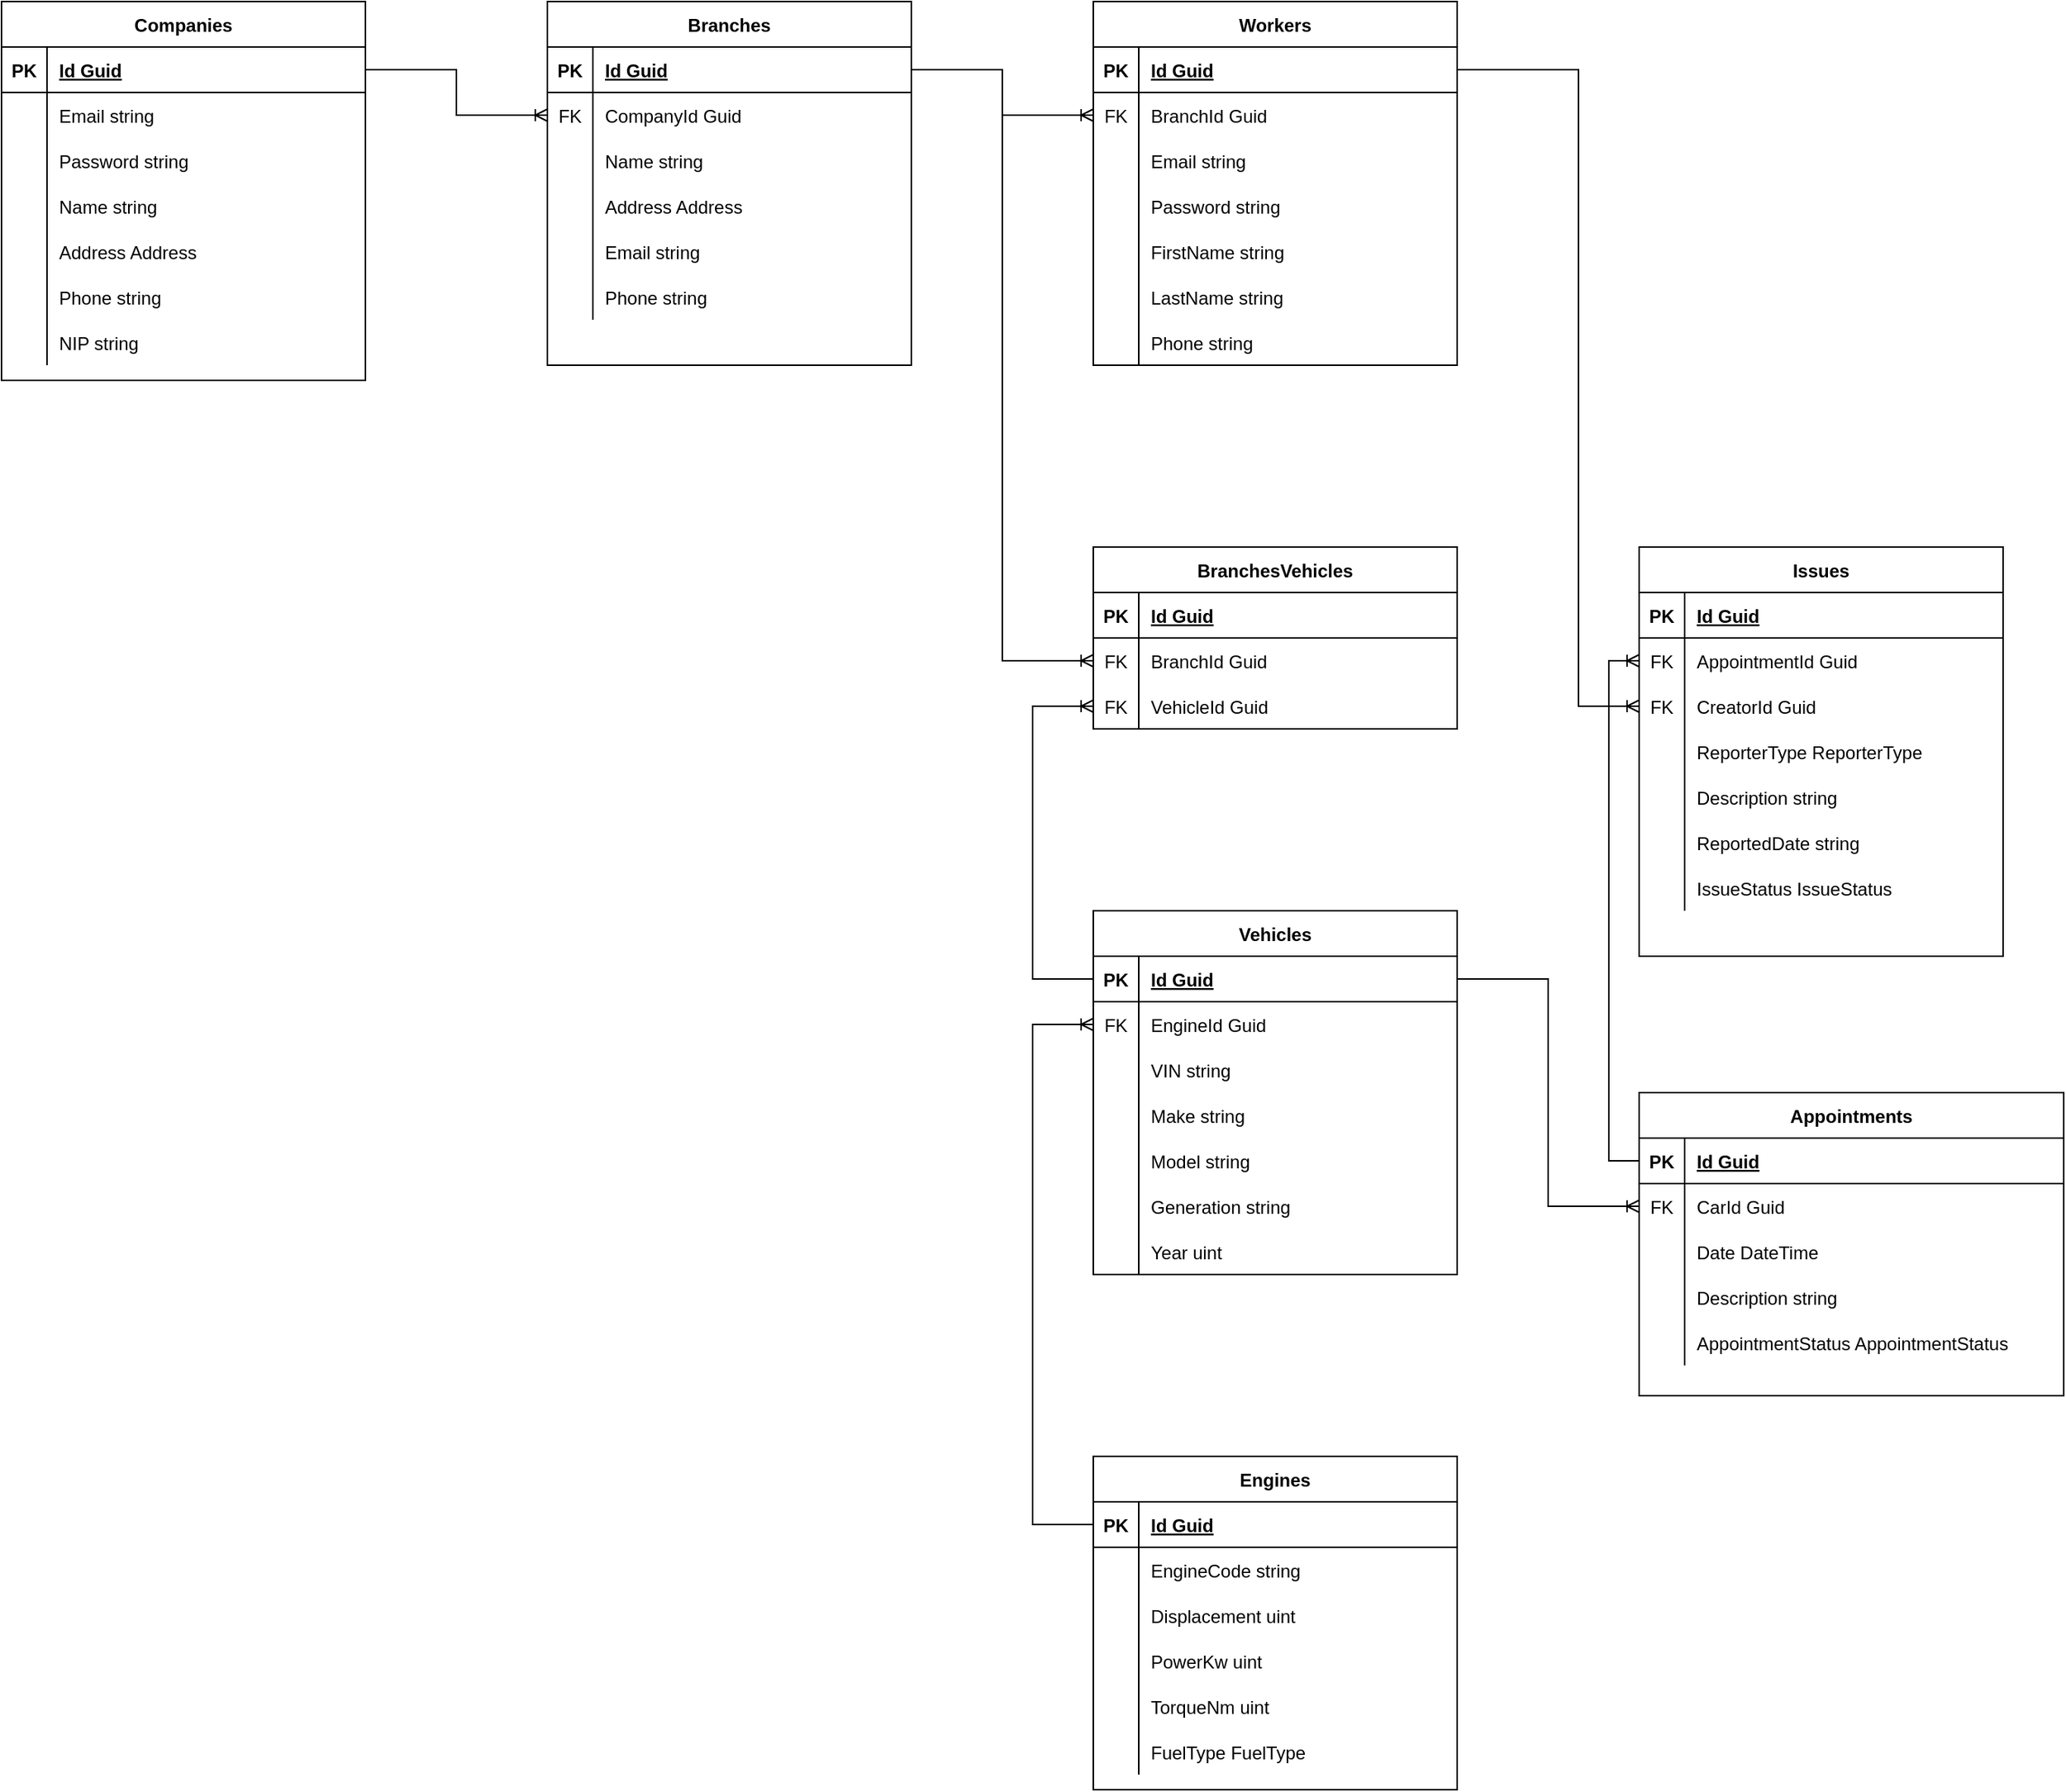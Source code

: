 <mxfile version="24.4.4" type="device">
  <diagram id="R2lEEEUBdFMjLlhIrx00" name="Page-1">
    <mxGraphModel dx="3044" dy="1342" grid="1" gridSize="10" guides="1" tooltips="1" connect="1" arrows="1" fold="1" page="1" pageScale="1" pageWidth="850" pageHeight="1100" math="0" shadow="0" extFonts="Permanent Marker^https://fonts.googleapis.com/css?family=Permanent+Marker">
      <root>
        <mxCell id="0" />
        <mxCell id="1" parent="0" />
        <mxCell id="C-vyLk0tnHw3VtMMgP7b-2" value="Branches" style="shape=table;startSize=30;container=1;collapsible=1;childLayout=tableLayout;fixedRows=1;rowLines=0;fontStyle=1;align=center;resizeLast=1;" parent="1" vertex="1">
          <mxGeometry x="400" width="240" height="240" as="geometry" />
        </mxCell>
        <mxCell id="C-vyLk0tnHw3VtMMgP7b-3" value="" style="shape=partialRectangle;collapsible=0;dropTarget=0;pointerEvents=0;fillColor=none;points=[[0,0.5],[1,0.5]];portConstraint=eastwest;top=0;left=0;right=0;bottom=1;" parent="C-vyLk0tnHw3VtMMgP7b-2" vertex="1">
          <mxGeometry y="30" width="240" height="30" as="geometry" />
        </mxCell>
        <mxCell id="C-vyLk0tnHw3VtMMgP7b-4" value="PK" style="shape=partialRectangle;overflow=hidden;connectable=0;fillColor=none;top=0;left=0;bottom=0;right=0;fontStyle=1;" parent="C-vyLk0tnHw3VtMMgP7b-3" vertex="1">
          <mxGeometry width="30" height="30" as="geometry">
            <mxRectangle width="30" height="30" as="alternateBounds" />
          </mxGeometry>
        </mxCell>
        <mxCell id="C-vyLk0tnHw3VtMMgP7b-5" value="Id Guid" style="shape=partialRectangle;overflow=hidden;connectable=0;fillColor=none;top=0;left=0;bottom=0;right=0;align=left;spacingLeft=6;fontStyle=5;" parent="C-vyLk0tnHw3VtMMgP7b-3" vertex="1">
          <mxGeometry x="30" width="210" height="30" as="geometry">
            <mxRectangle width="210" height="30" as="alternateBounds" />
          </mxGeometry>
        </mxCell>
        <mxCell id="C-vyLk0tnHw3VtMMgP7b-6" value="" style="shape=partialRectangle;collapsible=0;dropTarget=0;pointerEvents=0;fillColor=none;points=[[0,0.5],[1,0.5]];portConstraint=eastwest;top=0;left=0;right=0;bottom=0;" parent="C-vyLk0tnHw3VtMMgP7b-2" vertex="1">
          <mxGeometry y="60" width="240" height="30" as="geometry" />
        </mxCell>
        <mxCell id="C-vyLk0tnHw3VtMMgP7b-7" value="FK" style="shape=partialRectangle;overflow=hidden;connectable=0;fillColor=none;top=0;left=0;bottom=0;right=0;" parent="C-vyLk0tnHw3VtMMgP7b-6" vertex="1">
          <mxGeometry width="30" height="30" as="geometry">
            <mxRectangle width="30" height="30" as="alternateBounds" />
          </mxGeometry>
        </mxCell>
        <mxCell id="C-vyLk0tnHw3VtMMgP7b-8" value="CompanyId Guid" style="shape=partialRectangle;overflow=hidden;connectable=0;fillColor=none;top=0;left=0;bottom=0;right=0;align=left;spacingLeft=6;" parent="C-vyLk0tnHw3VtMMgP7b-6" vertex="1">
          <mxGeometry x="30" width="210" height="30" as="geometry">
            <mxRectangle width="210" height="30" as="alternateBounds" />
          </mxGeometry>
        </mxCell>
        <mxCell id="C-vyLk0tnHw3VtMMgP7b-9" value="" style="shape=partialRectangle;collapsible=0;dropTarget=0;pointerEvents=0;fillColor=none;points=[[0,0.5],[1,0.5]];portConstraint=eastwest;top=0;left=0;right=0;bottom=0;" parent="C-vyLk0tnHw3VtMMgP7b-2" vertex="1">
          <mxGeometry y="90" width="240" height="30" as="geometry" />
        </mxCell>
        <mxCell id="C-vyLk0tnHw3VtMMgP7b-10" value="" style="shape=partialRectangle;overflow=hidden;connectable=0;fillColor=none;top=0;left=0;bottom=0;right=0;" parent="C-vyLk0tnHw3VtMMgP7b-9" vertex="1">
          <mxGeometry width="30" height="30" as="geometry">
            <mxRectangle width="30" height="30" as="alternateBounds" />
          </mxGeometry>
        </mxCell>
        <mxCell id="C-vyLk0tnHw3VtMMgP7b-11" value="Name string" style="shape=partialRectangle;overflow=hidden;connectable=0;fillColor=none;top=0;left=0;bottom=0;right=0;align=left;spacingLeft=6;" parent="C-vyLk0tnHw3VtMMgP7b-9" vertex="1">
          <mxGeometry x="30" width="210" height="30" as="geometry">
            <mxRectangle width="210" height="30" as="alternateBounds" />
          </mxGeometry>
        </mxCell>
        <mxCell id="92heTL2peXpgD7kuq-Uk-83" value="" style="shape=partialRectangle;collapsible=0;dropTarget=0;pointerEvents=0;fillColor=none;points=[[0,0.5],[1,0.5]];portConstraint=eastwest;top=0;left=0;right=0;bottom=0;" parent="C-vyLk0tnHw3VtMMgP7b-2" vertex="1">
          <mxGeometry y="120" width="240" height="30" as="geometry" />
        </mxCell>
        <mxCell id="92heTL2peXpgD7kuq-Uk-84" value="" style="shape=partialRectangle;overflow=hidden;connectable=0;fillColor=none;top=0;left=0;bottom=0;right=0;" parent="92heTL2peXpgD7kuq-Uk-83" vertex="1">
          <mxGeometry width="30" height="30" as="geometry">
            <mxRectangle width="30" height="30" as="alternateBounds" />
          </mxGeometry>
        </mxCell>
        <mxCell id="92heTL2peXpgD7kuq-Uk-85" value="Address Address" style="shape=partialRectangle;overflow=hidden;connectable=0;fillColor=none;top=0;left=0;bottom=0;right=0;align=left;spacingLeft=6;" parent="92heTL2peXpgD7kuq-Uk-83" vertex="1">
          <mxGeometry x="30" width="210" height="30" as="geometry">
            <mxRectangle width="210" height="30" as="alternateBounds" />
          </mxGeometry>
        </mxCell>
        <mxCell id="92heTL2peXpgD7kuq-Uk-86" value="" style="shape=partialRectangle;collapsible=0;dropTarget=0;pointerEvents=0;fillColor=none;points=[[0,0.5],[1,0.5]];portConstraint=eastwest;top=0;left=0;right=0;bottom=0;" parent="C-vyLk0tnHw3VtMMgP7b-2" vertex="1">
          <mxGeometry y="150" width="240" height="30" as="geometry" />
        </mxCell>
        <mxCell id="92heTL2peXpgD7kuq-Uk-87" value="" style="shape=partialRectangle;overflow=hidden;connectable=0;fillColor=none;top=0;left=0;bottom=0;right=0;" parent="92heTL2peXpgD7kuq-Uk-86" vertex="1">
          <mxGeometry width="30" height="30" as="geometry">
            <mxRectangle width="30" height="30" as="alternateBounds" />
          </mxGeometry>
        </mxCell>
        <mxCell id="92heTL2peXpgD7kuq-Uk-88" value="Email string" style="shape=partialRectangle;overflow=hidden;connectable=0;fillColor=none;top=0;left=0;bottom=0;right=0;align=left;spacingLeft=6;" parent="92heTL2peXpgD7kuq-Uk-86" vertex="1">
          <mxGeometry x="30" width="210" height="30" as="geometry">
            <mxRectangle width="210" height="30" as="alternateBounds" />
          </mxGeometry>
        </mxCell>
        <mxCell id="92heTL2peXpgD7kuq-Uk-89" value="" style="shape=partialRectangle;collapsible=0;dropTarget=0;pointerEvents=0;fillColor=none;points=[[0,0.5],[1,0.5]];portConstraint=eastwest;top=0;left=0;right=0;bottom=0;" parent="C-vyLk0tnHw3VtMMgP7b-2" vertex="1">
          <mxGeometry y="180" width="240" height="30" as="geometry" />
        </mxCell>
        <mxCell id="92heTL2peXpgD7kuq-Uk-90" value="" style="shape=partialRectangle;overflow=hidden;connectable=0;fillColor=none;top=0;left=0;bottom=0;right=0;" parent="92heTL2peXpgD7kuq-Uk-89" vertex="1">
          <mxGeometry width="30" height="30" as="geometry">
            <mxRectangle width="30" height="30" as="alternateBounds" />
          </mxGeometry>
        </mxCell>
        <mxCell id="92heTL2peXpgD7kuq-Uk-91" value="Phone string" style="shape=partialRectangle;overflow=hidden;connectable=0;fillColor=none;top=0;left=0;bottom=0;right=0;align=left;spacingLeft=6;" parent="92heTL2peXpgD7kuq-Uk-89" vertex="1">
          <mxGeometry x="30" width="210" height="30" as="geometry">
            <mxRectangle width="210" height="30" as="alternateBounds" />
          </mxGeometry>
        </mxCell>
        <mxCell id="C-vyLk0tnHw3VtMMgP7b-23" value="Companies" style="shape=table;startSize=30;container=1;collapsible=1;childLayout=tableLayout;fixedRows=1;rowLines=0;fontStyle=1;align=center;resizeLast=1;" parent="1" vertex="1">
          <mxGeometry x="40" width="240" height="250" as="geometry" />
        </mxCell>
        <mxCell id="C-vyLk0tnHw3VtMMgP7b-24" value="" style="shape=partialRectangle;collapsible=0;dropTarget=0;pointerEvents=0;fillColor=none;points=[[0,0.5],[1,0.5]];portConstraint=eastwest;top=0;left=0;right=0;bottom=1;" parent="C-vyLk0tnHw3VtMMgP7b-23" vertex="1">
          <mxGeometry y="30" width="240" height="30" as="geometry" />
        </mxCell>
        <mxCell id="C-vyLk0tnHw3VtMMgP7b-25" value="PK" style="shape=partialRectangle;overflow=hidden;connectable=0;fillColor=none;top=0;left=0;bottom=0;right=0;fontStyle=1;" parent="C-vyLk0tnHw3VtMMgP7b-24" vertex="1">
          <mxGeometry width="30" height="30" as="geometry">
            <mxRectangle width="30" height="30" as="alternateBounds" />
          </mxGeometry>
        </mxCell>
        <mxCell id="C-vyLk0tnHw3VtMMgP7b-26" value="Id Guid" style="shape=partialRectangle;overflow=hidden;connectable=0;fillColor=none;top=0;left=0;bottom=0;right=0;align=left;spacingLeft=6;fontStyle=5;" parent="C-vyLk0tnHw3VtMMgP7b-24" vertex="1">
          <mxGeometry x="30" width="210" height="30" as="geometry">
            <mxRectangle width="210" height="30" as="alternateBounds" />
          </mxGeometry>
        </mxCell>
        <mxCell id="92heTL2peXpgD7kuq-Uk-74" value="" style="shape=partialRectangle;collapsible=0;dropTarget=0;pointerEvents=0;fillColor=none;points=[[0,0.5],[1,0.5]];portConstraint=eastwest;top=0;left=0;right=0;bottom=0;" parent="C-vyLk0tnHw3VtMMgP7b-23" vertex="1">
          <mxGeometry y="60" width="240" height="30" as="geometry" />
        </mxCell>
        <mxCell id="92heTL2peXpgD7kuq-Uk-75" value="" style="shape=partialRectangle;overflow=hidden;connectable=0;fillColor=none;top=0;left=0;bottom=0;right=0;" parent="92heTL2peXpgD7kuq-Uk-74" vertex="1">
          <mxGeometry width="30" height="30" as="geometry">
            <mxRectangle width="30" height="30" as="alternateBounds" />
          </mxGeometry>
        </mxCell>
        <mxCell id="92heTL2peXpgD7kuq-Uk-76" value="Email string" style="shape=partialRectangle;overflow=hidden;connectable=0;fillColor=none;top=0;left=0;bottom=0;right=0;align=left;spacingLeft=6;" parent="92heTL2peXpgD7kuq-Uk-74" vertex="1">
          <mxGeometry x="30" width="210" height="30" as="geometry">
            <mxRectangle width="210" height="30" as="alternateBounds" />
          </mxGeometry>
        </mxCell>
        <mxCell id="92heTL2peXpgD7kuq-Uk-266" value="" style="shape=partialRectangle;collapsible=0;dropTarget=0;pointerEvents=0;fillColor=none;points=[[0,0.5],[1,0.5]];portConstraint=eastwest;top=0;left=0;right=0;bottom=0;" parent="C-vyLk0tnHw3VtMMgP7b-23" vertex="1">
          <mxGeometry y="90" width="240" height="30" as="geometry" />
        </mxCell>
        <mxCell id="92heTL2peXpgD7kuq-Uk-267" value="" style="shape=partialRectangle;overflow=hidden;connectable=0;fillColor=none;top=0;left=0;bottom=0;right=0;" parent="92heTL2peXpgD7kuq-Uk-266" vertex="1">
          <mxGeometry width="30" height="30" as="geometry">
            <mxRectangle width="30" height="30" as="alternateBounds" />
          </mxGeometry>
        </mxCell>
        <mxCell id="92heTL2peXpgD7kuq-Uk-268" value="Password string" style="shape=partialRectangle;overflow=hidden;connectable=0;fillColor=none;top=0;left=0;bottom=0;right=0;align=left;spacingLeft=6;" parent="92heTL2peXpgD7kuq-Uk-266" vertex="1">
          <mxGeometry x="30" width="210" height="30" as="geometry">
            <mxRectangle width="210" height="30" as="alternateBounds" />
          </mxGeometry>
        </mxCell>
        <mxCell id="92heTL2peXpgD7kuq-Uk-210" value="" style="shape=partialRectangle;collapsible=0;dropTarget=0;pointerEvents=0;fillColor=none;points=[[0,0.5],[1,0.5]];portConstraint=eastwest;top=0;left=0;right=0;bottom=0;" parent="C-vyLk0tnHw3VtMMgP7b-23" vertex="1">
          <mxGeometry y="120" width="240" height="30" as="geometry" />
        </mxCell>
        <mxCell id="92heTL2peXpgD7kuq-Uk-211" value="" style="shape=partialRectangle;overflow=hidden;connectable=0;fillColor=none;top=0;left=0;bottom=0;right=0;" parent="92heTL2peXpgD7kuq-Uk-210" vertex="1">
          <mxGeometry width="30" height="30" as="geometry">
            <mxRectangle width="30" height="30" as="alternateBounds" />
          </mxGeometry>
        </mxCell>
        <mxCell id="92heTL2peXpgD7kuq-Uk-212" value="Name string" style="shape=partialRectangle;overflow=hidden;connectable=0;fillColor=none;top=0;left=0;bottom=0;right=0;align=left;spacingLeft=6;" parent="92heTL2peXpgD7kuq-Uk-210" vertex="1">
          <mxGeometry x="30" width="210" height="30" as="geometry">
            <mxRectangle width="210" height="30" as="alternateBounds" />
          </mxGeometry>
        </mxCell>
        <mxCell id="92heTL2peXpgD7kuq-Uk-71" value="" style="shape=partialRectangle;collapsible=0;dropTarget=0;pointerEvents=0;fillColor=none;points=[[0,0.5],[1,0.5]];portConstraint=eastwest;top=0;left=0;right=0;bottom=0;" parent="C-vyLk0tnHw3VtMMgP7b-23" vertex="1">
          <mxGeometry y="150" width="240" height="30" as="geometry" />
        </mxCell>
        <mxCell id="92heTL2peXpgD7kuq-Uk-72" value="" style="shape=partialRectangle;overflow=hidden;connectable=0;fillColor=none;top=0;left=0;bottom=0;right=0;" parent="92heTL2peXpgD7kuq-Uk-71" vertex="1">
          <mxGeometry width="30" height="30" as="geometry">
            <mxRectangle width="30" height="30" as="alternateBounds" />
          </mxGeometry>
        </mxCell>
        <mxCell id="92heTL2peXpgD7kuq-Uk-73" value="Address Address" style="shape=partialRectangle;overflow=hidden;connectable=0;fillColor=none;top=0;left=0;bottom=0;right=0;align=left;spacingLeft=6;" parent="92heTL2peXpgD7kuq-Uk-71" vertex="1">
          <mxGeometry x="30" width="210" height="30" as="geometry">
            <mxRectangle width="210" height="30" as="alternateBounds" />
          </mxGeometry>
        </mxCell>
        <mxCell id="92heTL2peXpgD7kuq-Uk-77" value="" style="shape=partialRectangle;collapsible=0;dropTarget=0;pointerEvents=0;fillColor=none;points=[[0,0.5],[1,0.5]];portConstraint=eastwest;top=0;left=0;right=0;bottom=0;" parent="C-vyLk0tnHw3VtMMgP7b-23" vertex="1">
          <mxGeometry y="180" width="240" height="30" as="geometry" />
        </mxCell>
        <mxCell id="92heTL2peXpgD7kuq-Uk-78" value="" style="shape=partialRectangle;overflow=hidden;connectable=0;fillColor=none;top=0;left=0;bottom=0;right=0;" parent="92heTL2peXpgD7kuq-Uk-77" vertex="1">
          <mxGeometry width="30" height="30" as="geometry">
            <mxRectangle width="30" height="30" as="alternateBounds" />
          </mxGeometry>
        </mxCell>
        <mxCell id="92heTL2peXpgD7kuq-Uk-79" value="Phone string" style="shape=partialRectangle;overflow=hidden;connectable=0;fillColor=none;top=0;left=0;bottom=0;right=0;align=left;spacingLeft=6;" parent="92heTL2peXpgD7kuq-Uk-77" vertex="1">
          <mxGeometry x="30" width="210" height="30" as="geometry">
            <mxRectangle width="210" height="30" as="alternateBounds" />
          </mxGeometry>
        </mxCell>
        <mxCell id="92heTL2peXpgD7kuq-Uk-269" value="" style="shape=partialRectangle;collapsible=0;dropTarget=0;pointerEvents=0;fillColor=none;points=[[0,0.5],[1,0.5]];portConstraint=eastwest;top=0;left=0;right=0;bottom=0;" parent="C-vyLk0tnHw3VtMMgP7b-23" vertex="1">
          <mxGeometry y="210" width="240" height="30" as="geometry" />
        </mxCell>
        <mxCell id="92heTL2peXpgD7kuq-Uk-270" value="" style="shape=partialRectangle;overflow=hidden;connectable=0;fillColor=none;top=0;left=0;bottom=0;right=0;" parent="92heTL2peXpgD7kuq-Uk-269" vertex="1">
          <mxGeometry width="30" height="30" as="geometry">
            <mxRectangle width="30" height="30" as="alternateBounds" />
          </mxGeometry>
        </mxCell>
        <mxCell id="92heTL2peXpgD7kuq-Uk-271" value="NIP string" style="shape=partialRectangle;overflow=hidden;connectable=0;fillColor=none;top=0;left=0;bottom=0;right=0;align=left;spacingLeft=6;" parent="92heTL2peXpgD7kuq-Uk-269" vertex="1">
          <mxGeometry x="30" width="210" height="30" as="geometry">
            <mxRectangle width="210" height="30" as="alternateBounds" />
          </mxGeometry>
        </mxCell>
        <mxCell id="92heTL2peXpgD7kuq-Uk-4" value="Workers" style="shape=table;startSize=30;container=1;collapsible=1;childLayout=tableLayout;fixedRows=1;rowLines=0;fontStyle=1;align=center;resizeLast=1;" parent="1" vertex="1">
          <mxGeometry x="760" width="240" height="240" as="geometry" />
        </mxCell>
        <mxCell id="92heTL2peXpgD7kuq-Uk-5" value="" style="shape=partialRectangle;collapsible=0;dropTarget=0;pointerEvents=0;fillColor=none;points=[[0,0.5],[1,0.5]];portConstraint=eastwest;top=0;left=0;right=0;bottom=1;" parent="92heTL2peXpgD7kuq-Uk-4" vertex="1">
          <mxGeometry y="30" width="240" height="30" as="geometry" />
        </mxCell>
        <mxCell id="92heTL2peXpgD7kuq-Uk-6" value="PK" style="shape=partialRectangle;overflow=hidden;connectable=0;fillColor=none;top=0;left=0;bottom=0;right=0;fontStyle=1;" parent="92heTL2peXpgD7kuq-Uk-5" vertex="1">
          <mxGeometry width="30" height="30" as="geometry">
            <mxRectangle width="30" height="30" as="alternateBounds" />
          </mxGeometry>
        </mxCell>
        <mxCell id="92heTL2peXpgD7kuq-Uk-7" value="Id Guid" style="shape=partialRectangle;overflow=hidden;connectable=0;fillColor=none;top=0;left=0;bottom=0;right=0;align=left;spacingLeft=6;fontStyle=5;" parent="92heTL2peXpgD7kuq-Uk-5" vertex="1">
          <mxGeometry x="30" width="210" height="30" as="geometry">
            <mxRectangle width="210" height="30" as="alternateBounds" />
          </mxGeometry>
        </mxCell>
        <mxCell id="92heTL2peXpgD7kuq-Uk-8" value="" style="shape=partialRectangle;collapsible=0;dropTarget=0;pointerEvents=0;fillColor=none;points=[[0,0.5],[1,0.5]];portConstraint=eastwest;top=0;left=0;right=0;bottom=0;" parent="92heTL2peXpgD7kuq-Uk-4" vertex="1">
          <mxGeometry y="60" width="240" height="30" as="geometry" />
        </mxCell>
        <mxCell id="92heTL2peXpgD7kuq-Uk-9" value="FK" style="shape=partialRectangle;overflow=hidden;connectable=0;fillColor=none;top=0;left=0;bottom=0;right=0;" parent="92heTL2peXpgD7kuq-Uk-8" vertex="1">
          <mxGeometry width="30" height="30" as="geometry">
            <mxRectangle width="30" height="30" as="alternateBounds" />
          </mxGeometry>
        </mxCell>
        <mxCell id="92heTL2peXpgD7kuq-Uk-10" value="BranchId Guid" style="shape=partialRectangle;overflow=hidden;connectable=0;fillColor=none;top=0;left=0;bottom=0;right=0;align=left;spacingLeft=6;" parent="92heTL2peXpgD7kuq-Uk-8" vertex="1">
          <mxGeometry x="30" width="210" height="30" as="geometry">
            <mxRectangle width="210" height="30" as="alternateBounds" />
          </mxGeometry>
        </mxCell>
        <mxCell id="92heTL2peXpgD7kuq-Uk-101" value="" style="shape=partialRectangle;collapsible=0;dropTarget=0;pointerEvents=0;fillColor=none;points=[[0,0.5],[1,0.5]];portConstraint=eastwest;top=0;left=0;right=0;bottom=0;" parent="92heTL2peXpgD7kuq-Uk-4" vertex="1">
          <mxGeometry y="90" width="240" height="30" as="geometry" />
        </mxCell>
        <mxCell id="92heTL2peXpgD7kuq-Uk-102" value="" style="shape=partialRectangle;overflow=hidden;connectable=0;fillColor=none;top=0;left=0;bottom=0;right=0;" parent="92heTL2peXpgD7kuq-Uk-101" vertex="1">
          <mxGeometry width="30" height="30" as="geometry">
            <mxRectangle width="30" height="30" as="alternateBounds" />
          </mxGeometry>
        </mxCell>
        <mxCell id="92heTL2peXpgD7kuq-Uk-103" value="Email string" style="shape=partialRectangle;overflow=hidden;connectable=0;fillColor=none;top=0;left=0;bottom=0;right=0;align=left;spacingLeft=6;" parent="92heTL2peXpgD7kuq-Uk-101" vertex="1">
          <mxGeometry x="30" width="210" height="30" as="geometry">
            <mxRectangle width="210" height="30" as="alternateBounds" />
          </mxGeometry>
        </mxCell>
        <mxCell id="92heTL2peXpgD7kuq-Uk-92" value="" style="shape=partialRectangle;collapsible=0;dropTarget=0;pointerEvents=0;fillColor=none;points=[[0,0.5],[1,0.5]];portConstraint=eastwest;top=0;left=0;right=0;bottom=0;" parent="92heTL2peXpgD7kuq-Uk-4" vertex="1">
          <mxGeometry y="120" width="240" height="30" as="geometry" />
        </mxCell>
        <mxCell id="92heTL2peXpgD7kuq-Uk-93" value="" style="shape=partialRectangle;overflow=hidden;connectable=0;fillColor=none;top=0;left=0;bottom=0;right=0;" parent="92heTL2peXpgD7kuq-Uk-92" vertex="1">
          <mxGeometry width="30" height="30" as="geometry">
            <mxRectangle width="30" height="30" as="alternateBounds" />
          </mxGeometry>
        </mxCell>
        <mxCell id="92heTL2peXpgD7kuq-Uk-94" value="Password string" style="shape=partialRectangle;overflow=hidden;connectable=0;fillColor=none;top=0;left=0;bottom=0;right=0;align=left;spacingLeft=6;" parent="92heTL2peXpgD7kuq-Uk-92" vertex="1">
          <mxGeometry x="30" width="210" height="30" as="geometry">
            <mxRectangle width="210" height="30" as="alternateBounds" />
          </mxGeometry>
        </mxCell>
        <mxCell id="92heTL2peXpgD7kuq-Uk-95" value="" style="shape=partialRectangle;collapsible=0;dropTarget=0;pointerEvents=0;fillColor=none;points=[[0,0.5],[1,0.5]];portConstraint=eastwest;top=0;left=0;right=0;bottom=0;" parent="92heTL2peXpgD7kuq-Uk-4" vertex="1">
          <mxGeometry y="150" width="240" height="30" as="geometry" />
        </mxCell>
        <mxCell id="92heTL2peXpgD7kuq-Uk-96" value="" style="shape=partialRectangle;overflow=hidden;connectable=0;fillColor=none;top=0;left=0;bottom=0;right=0;" parent="92heTL2peXpgD7kuq-Uk-95" vertex="1">
          <mxGeometry width="30" height="30" as="geometry">
            <mxRectangle width="30" height="30" as="alternateBounds" />
          </mxGeometry>
        </mxCell>
        <mxCell id="92heTL2peXpgD7kuq-Uk-97" value="FirstName string" style="shape=partialRectangle;overflow=hidden;connectable=0;fillColor=none;top=0;left=0;bottom=0;right=0;align=left;spacingLeft=6;" parent="92heTL2peXpgD7kuq-Uk-95" vertex="1">
          <mxGeometry x="30" width="210" height="30" as="geometry">
            <mxRectangle width="210" height="30" as="alternateBounds" />
          </mxGeometry>
        </mxCell>
        <mxCell id="92heTL2peXpgD7kuq-Uk-98" value="" style="shape=partialRectangle;collapsible=0;dropTarget=0;pointerEvents=0;fillColor=none;points=[[0,0.5],[1,0.5]];portConstraint=eastwest;top=0;left=0;right=0;bottom=0;" parent="92heTL2peXpgD7kuq-Uk-4" vertex="1">
          <mxGeometry y="180" width="240" height="30" as="geometry" />
        </mxCell>
        <mxCell id="92heTL2peXpgD7kuq-Uk-99" value="" style="shape=partialRectangle;overflow=hidden;connectable=0;fillColor=none;top=0;left=0;bottom=0;right=0;" parent="92heTL2peXpgD7kuq-Uk-98" vertex="1">
          <mxGeometry width="30" height="30" as="geometry">
            <mxRectangle width="30" height="30" as="alternateBounds" />
          </mxGeometry>
        </mxCell>
        <mxCell id="92heTL2peXpgD7kuq-Uk-100" value="LastName string" style="shape=partialRectangle;overflow=hidden;connectable=0;fillColor=none;top=0;left=0;bottom=0;right=0;align=left;spacingLeft=6;" parent="92heTL2peXpgD7kuq-Uk-98" vertex="1">
          <mxGeometry x="30" width="210" height="30" as="geometry">
            <mxRectangle width="210" height="30" as="alternateBounds" />
          </mxGeometry>
        </mxCell>
        <mxCell id="92heTL2peXpgD7kuq-Uk-104" value="" style="shape=partialRectangle;collapsible=0;dropTarget=0;pointerEvents=0;fillColor=none;points=[[0,0.5],[1,0.5]];portConstraint=eastwest;top=0;left=0;right=0;bottom=0;" parent="92heTL2peXpgD7kuq-Uk-4" vertex="1">
          <mxGeometry y="210" width="240" height="30" as="geometry" />
        </mxCell>
        <mxCell id="92heTL2peXpgD7kuq-Uk-105" value="" style="shape=partialRectangle;overflow=hidden;connectable=0;fillColor=none;top=0;left=0;bottom=0;right=0;" parent="92heTL2peXpgD7kuq-Uk-104" vertex="1">
          <mxGeometry width="30" height="30" as="geometry">
            <mxRectangle width="30" height="30" as="alternateBounds" />
          </mxGeometry>
        </mxCell>
        <mxCell id="92heTL2peXpgD7kuq-Uk-106" value="Phone string" style="shape=partialRectangle;overflow=hidden;connectable=0;fillColor=none;top=0;left=0;bottom=0;right=0;align=left;spacingLeft=6;" parent="92heTL2peXpgD7kuq-Uk-104" vertex="1">
          <mxGeometry x="30" width="210" height="30" as="geometry">
            <mxRectangle width="210" height="30" as="alternateBounds" />
          </mxGeometry>
        </mxCell>
        <mxCell id="92heTL2peXpgD7kuq-Uk-14" value="Vehicles" style="shape=table;startSize=30;container=1;collapsible=1;childLayout=tableLayout;fixedRows=1;rowLines=0;fontStyle=1;align=center;resizeLast=1;" parent="1" vertex="1">
          <mxGeometry x="760" y="600" width="240" height="240" as="geometry" />
        </mxCell>
        <mxCell id="92heTL2peXpgD7kuq-Uk-15" value="" style="shape=partialRectangle;collapsible=0;dropTarget=0;pointerEvents=0;fillColor=none;points=[[0,0.5],[1,0.5]];portConstraint=eastwest;top=0;left=0;right=0;bottom=1;" parent="92heTL2peXpgD7kuq-Uk-14" vertex="1">
          <mxGeometry y="30" width="240" height="30" as="geometry" />
        </mxCell>
        <mxCell id="92heTL2peXpgD7kuq-Uk-16" value="PK" style="shape=partialRectangle;overflow=hidden;connectable=0;fillColor=none;top=0;left=0;bottom=0;right=0;fontStyle=1;" parent="92heTL2peXpgD7kuq-Uk-15" vertex="1">
          <mxGeometry width="30" height="30" as="geometry">
            <mxRectangle width="30" height="30" as="alternateBounds" />
          </mxGeometry>
        </mxCell>
        <mxCell id="92heTL2peXpgD7kuq-Uk-17" value="Id Guid" style="shape=partialRectangle;overflow=hidden;connectable=0;fillColor=none;top=0;left=0;bottom=0;right=0;align=left;spacingLeft=6;fontStyle=5;" parent="92heTL2peXpgD7kuq-Uk-15" vertex="1">
          <mxGeometry x="30" width="210" height="30" as="geometry">
            <mxRectangle width="210" height="30" as="alternateBounds" />
          </mxGeometry>
        </mxCell>
        <mxCell id="92heTL2peXpgD7kuq-Uk-278" value="" style="shape=partialRectangle;collapsible=0;dropTarget=0;pointerEvents=0;fillColor=none;points=[[0,0.5],[1,0.5]];portConstraint=eastwest;top=0;left=0;right=0;bottom=0;" parent="92heTL2peXpgD7kuq-Uk-14" vertex="1">
          <mxGeometry y="60" width="240" height="30" as="geometry" />
        </mxCell>
        <mxCell id="92heTL2peXpgD7kuq-Uk-279" value="FK" style="shape=partialRectangle;overflow=hidden;connectable=0;fillColor=none;top=0;left=0;bottom=0;right=0;" parent="92heTL2peXpgD7kuq-Uk-278" vertex="1">
          <mxGeometry width="30" height="30" as="geometry">
            <mxRectangle width="30" height="30" as="alternateBounds" />
          </mxGeometry>
        </mxCell>
        <mxCell id="92heTL2peXpgD7kuq-Uk-280" value="EngineId Guid" style="shape=partialRectangle;overflow=hidden;connectable=0;fillColor=none;top=0;left=0;bottom=0;right=0;align=left;spacingLeft=6;" parent="92heTL2peXpgD7kuq-Uk-278" vertex="1">
          <mxGeometry x="30" width="210" height="30" as="geometry">
            <mxRectangle width="210" height="30" as="alternateBounds" />
          </mxGeometry>
        </mxCell>
        <mxCell id="92heTL2peXpgD7kuq-Uk-21" value="" style="shape=partialRectangle;collapsible=0;dropTarget=0;pointerEvents=0;fillColor=none;points=[[0,0.5],[1,0.5]];portConstraint=eastwest;top=0;left=0;right=0;bottom=0;" parent="92heTL2peXpgD7kuq-Uk-14" vertex="1">
          <mxGeometry y="90" width="240" height="30" as="geometry" />
        </mxCell>
        <mxCell id="92heTL2peXpgD7kuq-Uk-22" value="" style="shape=partialRectangle;overflow=hidden;connectable=0;fillColor=none;top=0;left=0;bottom=0;right=0;" parent="92heTL2peXpgD7kuq-Uk-21" vertex="1">
          <mxGeometry width="30" height="30" as="geometry">
            <mxRectangle width="30" height="30" as="alternateBounds" />
          </mxGeometry>
        </mxCell>
        <mxCell id="92heTL2peXpgD7kuq-Uk-23" value="VIN string" style="shape=partialRectangle;overflow=hidden;connectable=0;fillColor=none;top=0;left=0;bottom=0;right=0;align=left;spacingLeft=6;" parent="92heTL2peXpgD7kuq-Uk-21" vertex="1">
          <mxGeometry x="30" width="210" height="30" as="geometry">
            <mxRectangle width="210" height="30" as="alternateBounds" />
          </mxGeometry>
        </mxCell>
        <mxCell id="92heTL2peXpgD7kuq-Uk-117" value="" style="shape=partialRectangle;collapsible=0;dropTarget=0;pointerEvents=0;fillColor=none;points=[[0,0.5],[1,0.5]];portConstraint=eastwest;top=0;left=0;right=0;bottom=0;" parent="92heTL2peXpgD7kuq-Uk-14" vertex="1">
          <mxGeometry y="120" width="240" height="30" as="geometry" />
        </mxCell>
        <mxCell id="92heTL2peXpgD7kuq-Uk-118" value="" style="shape=partialRectangle;overflow=hidden;connectable=0;fillColor=none;top=0;left=0;bottom=0;right=0;" parent="92heTL2peXpgD7kuq-Uk-117" vertex="1">
          <mxGeometry width="30" height="30" as="geometry">
            <mxRectangle width="30" height="30" as="alternateBounds" />
          </mxGeometry>
        </mxCell>
        <mxCell id="92heTL2peXpgD7kuq-Uk-119" value="Make string" style="shape=partialRectangle;overflow=hidden;connectable=0;fillColor=none;top=0;left=0;bottom=0;right=0;align=left;spacingLeft=6;" parent="92heTL2peXpgD7kuq-Uk-117" vertex="1">
          <mxGeometry x="30" width="210" height="30" as="geometry">
            <mxRectangle width="210" height="30" as="alternateBounds" />
          </mxGeometry>
        </mxCell>
        <mxCell id="92heTL2peXpgD7kuq-Uk-120" value="" style="shape=partialRectangle;collapsible=0;dropTarget=0;pointerEvents=0;fillColor=none;points=[[0,0.5],[1,0.5]];portConstraint=eastwest;top=0;left=0;right=0;bottom=0;" parent="92heTL2peXpgD7kuq-Uk-14" vertex="1">
          <mxGeometry y="150" width="240" height="30" as="geometry" />
        </mxCell>
        <mxCell id="92heTL2peXpgD7kuq-Uk-121" value="" style="shape=partialRectangle;overflow=hidden;connectable=0;fillColor=none;top=0;left=0;bottom=0;right=0;" parent="92heTL2peXpgD7kuq-Uk-120" vertex="1">
          <mxGeometry width="30" height="30" as="geometry">
            <mxRectangle width="30" height="30" as="alternateBounds" />
          </mxGeometry>
        </mxCell>
        <mxCell id="92heTL2peXpgD7kuq-Uk-122" value="Model string" style="shape=partialRectangle;overflow=hidden;connectable=0;fillColor=none;top=0;left=0;bottom=0;right=0;align=left;spacingLeft=6;" parent="92heTL2peXpgD7kuq-Uk-120" vertex="1">
          <mxGeometry x="30" width="210" height="30" as="geometry">
            <mxRectangle width="210" height="30" as="alternateBounds" />
          </mxGeometry>
        </mxCell>
        <mxCell id="92heTL2peXpgD7kuq-Uk-272" value="" style="shape=partialRectangle;collapsible=0;dropTarget=0;pointerEvents=0;fillColor=none;points=[[0,0.5],[1,0.5]];portConstraint=eastwest;top=0;left=0;right=0;bottom=0;" parent="92heTL2peXpgD7kuq-Uk-14" vertex="1">
          <mxGeometry y="180" width="240" height="30" as="geometry" />
        </mxCell>
        <mxCell id="92heTL2peXpgD7kuq-Uk-273" value="" style="shape=partialRectangle;overflow=hidden;connectable=0;fillColor=none;top=0;left=0;bottom=0;right=0;" parent="92heTL2peXpgD7kuq-Uk-272" vertex="1">
          <mxGeometry width="30" height="30" as="geometry">
            <mxRectangle width="30" height="30" as="alternateBounds" />
          </mxGeometry>
        </mxCell>
        <mxCell id="92heTL2peXpgD7kuq-Uk-274" value="Generation string" style="shape=partialRectangle;overflow=hidden;connectable=0;fillColor=none;top=0;left=0;bottom=0;right=0;align=left;spacingLeft=6;" parent="92heTL2peXpgD7kuq-Uk-272" vertex="1">
          <mxGeometry x="30" width="210" height="30" as="geometry">
            <mxRectangle width="210" height="30" as="alternateBounds" />
          </mxGeometry>
        </mxCell>
        <mxCell id="92heTL2peXpgD7kuq-Uk-123" value="" style="shape=partialRectangle;collapsible=0;dropTarget=0;pointerEvents=0;fillColor=none;points=[[0,0.5],[1,0.5]];portConstraint=eastwest;top=0;left=0;right=0;bottom=0;" parent="92heTL2peXpgD7kuq-Uk-14" vertex="1">
          <mxGeometry y="210" width="240" height="30" as="geometry" />
        </mxCell>
        <mxCell id="92heTL2peXpgD7kuq-Uk-124" value="" style="shape=partialRectangle;overflow=hidden;connectable=0;fillColor=none;top=0;left=0;bottom=0;right=0;" parent="92heTL2peXpgD7kuq-Uk-123" vertex="1">
          <mxGeometry width="30" height="30" as="geometry">
            <mxRectangle width="30" height="30" as="alternateBounds" />
          </mxGeometry>
        </mxCell>
        <mxCell id="92heTL2peXpgD7kuq-Uk-125" value="Year uint" style="shape=partialRectangle;overflow=hidden;connectable=0;fillColor=none;top=0;left=0;bottom=0;right=0;align=left;spacingLeft=6;" parent="92heTL2peXpgD7kuq-Uk-123" vertex="1">
          <mxGeometry x="30" width="210" height="30" as="geometry">
            <mxRectangle width="210" height="30" as="alternateBounds" />
          </mxGeometry>
        </mxCell>
        <mxCell id="92heTL2peXpgD7kuq-Uk-24" value="Issues" style="shape=table;startSize=30;container=1;collapsible=1;childLayout=tableLayout;fixedRows=1;rowLines=0;fontStyle=1;align=center;resizeLast=1;" parent="1" vertex="1">
          <mxGeometry x="1120" y="360" width="240" height="270" as="geometry" />
        </mxCell>
        <mxCell id="92heTL2peXpgD7kuq-Uk-25" value="" style="shape=partialRectangle;collapsible=0;dropTarget=0;pointerEvents=0;fillColor=none;points=[[0,0.5],[1,0.5]];portConstraint=eastwest;top=0;left=0;right=0;bottom=1;" parent="92heTL2peXpgD7kuq-Uk-24" vertex="1">
          <mxGeometry y="30" width="240" height="30" as="geometry" />
        </mxCell>
        <mxCell id="92heTL2peXpgD7kuq-Uk-26" value="PK" style="shape=partialRectangle;overflow=hidden;connectable=0;fillColor=none;top=0;left=0;bottom=0;right=0;fontStyle=1;" parent="92heTL2peXpgD7kuq-Uk-25" vertex="1">
          <mxGeometry width="30" height="30" as="geometry">
            <mxRectangle width="30" height="30" as="alternateBounds" />
          </mxGeometry>
        </mxCell>
        <mxCell id="92heTL2peXpgD7kuq-Uk-27" value="Id Guid" style="shape=partialRectangle;overflow=hidden;connectable=0;fillColor=none;top=0;left=0;bottom=0;right=0;align=left;spacingLeft=6;fontStyle=5;" parent="92heTL2peXpgD7kuq-Uk-25" vertex="1">
          <mxGeometry x="30" width="210" height="30" as="geometry">
            <mxRectangle width="210" height="30" as="alternateBounds" />
          </mxGeometry>
        </mxCell>
        <mxCell id="92heTL2peXpgD7kuq-Uk-28" value="" style="shape=partialRectangle;collapsible=0;dropTarget=0;pointerEvents=0;fillColor=none;points=[[0,0.5],[1,0.5]];portConstraint=eastwest;top=0;left=0;right=0;bottom=0;" parent="92heTL2peXpgD7kuq-Uk-24" vertex="1">
          <mxGeometry y="60" width="240" height="30" as="geometry" />
        </mxCell>
        <mxCell id="92heTL2peXpgD7kuq-Uk-29" value="FK" style="shape=partialRectangle;overflow=hidden;connectable=0;fillColor=none;top=0;left=0;bottom=0;right=0;" parent="92heTL2peXpgD7kuq-Uk-28" vertex="1">
          <mxGeometry width="30" height="30" as="geometry">
            <mxRectangle width="30" height="30" as="alternateBounds" />
          </mxGeometry>
        </mxCell>
        <mxCell id="92heTL2peXpgD7kuq-Uk-30" value="AppointmentId Guid" style="shape=partialRectangle;overflow=hidden;connectable=0;fillColor=none;top=0;left=0;bottom=0;right=0;align=left;spacingLeft=6;" parent="92heTL2peXpgD7kuq-Uk-28" vertex="1">
          <mxGeometry x="30" width="210" height="30" as="geometry">
            <mxRectangle width="210" height="30" as="alternateBounds" />
          </mxGeometry>
        </mxCell>
        <mxCell id="92heTL2peXpgD7kuq-Uk-333" value="" style="shape=partialRectangle;collapsible=0;dropTarget=0;pointerEvents=0;fillColor=none;points=[[0,0.5],[1,0.5]];portConstraint=eastwest;top=0;left=0;right=0;bottom=0;" parent="92heTL2peXpgD7kuq-Uk-24" vertex="1">
          <mxGeometry y="90" width="240" height="30" as="geometry" />
        </mxCell>
        <mxCell id="92heTL2peXpgD7kuq-Uk-334" value="FK" style="shape=partialRectangle;overflow=hidden;connectable=0;fillColor=none;top=0;left=0;bottom=0;right=0;" parent="92heTL2peXpgD7kuq-Uk-333" vertex="1">
          <mxGeometry width="30" height="30" as="geometry">
            <mxRectangle width="30" height="30" as="alternateBounds" />
          </mxGeometry>
        </mxCell>
        <mxCell id="92heTL2peXpgD7kuq-Uk-335" value="CreatorId Guid" style="shape=partialRectangle;overflow=hidden;connectable=0;fillColor=none;top=0;left=0;bottom=0;right=0;align=left;spacingLeft=6;" parent="92heTL2peXpgD7kuq-Uk-333" vertex="1">
          <mxGeometry x="30" width="210" height="30" as="geometry">
            <mxRectangle width="210" height="30" as="alternateBounds" />
          </mxGeometry>
        </mxCell>
        <mxCell id="92heTL2peXpgD7kuq-Uk-361" value="" style="shape=partialRectangle;collapsible=0;dropTarget=0;pointerEvents=0;fillColor=none;points=[[0,0.5],[1,0.5]];portConstraint=eastwest;top=0;left=0;right=0;bottom=0;" parent="92heTL2peXpgD7kuq-Uk-24" vertex="1">
          <mxGeometry y="120" width="240" height="30" as="geometry" />
        </mxCell>
        <mxCell id="92heTL2peXpgD7kuq-Uk-362" value="" style="shape=partialRectangle;overflow=hidden;connectable=0;fillColor=none;top=0;left=0;bottom=0;right=0;" parent="92heTL2peXpgD7kuq-Uk-361" vertex="1">
          <mxGeometry width="30" height="30" as="geometry">
            <mxRectangle width="30" height="30" as="alternateBounds" />
          </mxGeometry>
        </mxCell>
        <mxCell id="92heTL2peXpgD7kuq-Uk-363" value="ReporterType ReporterType" style="shape=partialRectangle;overflow=hidden;connectable=0;fillColor=none;top=0;left=0;bottom=0;right=0;align=left;spacingLeft=6;" parent="92heTL2peXpgD7kuq-Uk-361" vertex="1">
          <mxGeometry x="30" width="210" height="30" as="geometry">
            <mxRectangle width="210" height="30" as="alternateBounds" />
          </mxGeometry>
        </mxCell>
        <mxCell id="92heTL2peXpgD7kuq-Uk-31" value="" style="shape=partialRectangle;collapsible=0;dropTarget=0;pointerEvents=0;fillColor=none;points=[[0,0.5],[1,0.5]];portConstraint=eastwest;top=0;left=0;right=0;bottom=0;" parent="92heTL2peXpgD7kuq-Uk-24" vertex="1">
          <mxGeometry y="150" width="240" height="30" as="geometry" />
        </mxCell>
        <mxCell id="92heTL2peXpgD7kuq-Uk-32" value="" style="shape=partialRectangle;overflow=hidden;connectable=0;fillColor=none;top=0;left=0;bottom=0;right=0;" parent="92heTL2peXpgD7kuq-Uk-31" vertex="1">
          <mxGeometry width="30" height="30" as="geometry">
            <mxRectangle width="30" height="30" as="alternateBounds" />
          </mxGeometry>
        </mxCell>
        <mxCell id="92heTL2peXpgD7kuq-Uk-33" value="Description string" style="shape=partialRectangle;overflow=hidden;connectable=0;fillColor=none;top=0;left=0;bottom=0;right=0;align=left;spacingLeft=6;" parent="92heTL2peXpgD7kuq-Uk-31" vertex="1">
          <mxGeometry x="30" width="210" height="30" as="geometry">
            <mxRectangle width="210" height="30" as="alternateBounds" />
          </mxGeometry>
        </mxCell>
        <mxCell id="92heTL2peXpgD7kuq-Uk-132" value="" style="shape=partialRectangle;collapsible=0;dropTarget=0;pointerEvents=0;fillColor=none;points=[[0,0.5],[1,0.5]];portConstraint=eastwest;top=0;left=0;right=0;bottom=0;" parent="92heTL2peXpgD7kuq-Uk-24" vertex="1">
          <mxGeometry y="180" width="240" height="30" as="geometry" />
        </mxCell>
        <mxCell id="92heTL2peXpgD7kuq-Uk-133" value="" style="shape=partialRectangle;overflow=hidden;connectable=0;fillColor=none;top=0;left=0;bottom=0;right=0;" parent="92heTL2peXpgD7kuq-Uk-132" vertex="1">
          <mxGeometry width="30" height="30" as="geometry">
            <mxRectangle width="30" height="30" as="alternateBounds" />
          </mxGeometry>
        </mxCell>
        <mxCell id="92heTL2peXpgD7kuq-Uk-134" value="ReportedDate string" style="shape=partialRectangle;overflow=hidden;connectable=0;fillColor=none;top=0;left=0;bottom=0;right=0;align=left;spacingLeft=6;" parent="92heTL2peXpgD7kuq-Uk-132" vertex="1">
          <mxGeometry x="30" width="210" height="30" as="geometry">
            <mxRectangle width="210" height="30" as="alternateBounds" />
          </mxGeometry>
        </mxCell>
        <mxCell id="92heTL2peXpgD7kuq-Uk-138" value="" style="shape=partialRectangle;collapsible=0;dropTarget=0;pointerEvents=0;fillColor=none;points=[[0,0.5],[1,0.5]];portConstraint=eastwest;top=0;left=0;right=0;bottom=0;" parent="92heTL2peXpgD7kuq-Uk-24" vertex="1">
          <mxGeometry y="210" width="240" height="30" as="geometry" />
        </mxCell>
        <mxCell id="92heTL2peXpgD7kuq-Uk-139" value="" style="shape=partialRectangle;overflow=hidden;connectable=0;fillColor=none;top=0;left=0;bottom=0;right=0;" parent="92heTL2peXpgD7kuq-Uk-138" vertex="1">
          <mxGeometry width="30" height="30" as="geometry">
            <mxRectangle width="30" height="30" as="alternateBounds" />
          </mxGeometry>
        </mxCell>
        <mxCell id="92heTL2peXpgD7kuq-Uk-140" value="IssueStatus IssueStatus" style="shape=partialRectangle;overflow=hidden;connectable=0;fillColor=none;top=0;left=0;bottom=0;right=0;align=left;spacingLeft=6;" parent="92heTL2peXpgD7kuq-Uk-138" vertex="1">
          <mxGeometry x="30" width="210" height="30" as="geometry">
            <mxRectangle width="210" height="30" as="alternateBounds" />
          </mxGeometry>
        </mxCell>
        <mxCell id="92heTL2peXpgD7kuq-Uk-34" value="Appointments" style="shape=table;startSize=30;container=1;collapsible=1;childLayout=tableLayout;fixedRows=1;rowLines=0;fontStyle=1;align=center;resizeLast=1;" parent="1" vertex="1">
          <mxGeometry x="1120" y="720" width="280" height="200" as="geometry" />
        </mxCell>
        <mxCell id="92heTL2peXpgD7kuq-Uk-35" value="" style="shape=partialRectangle;collapsible=0;dropTarget=0;pointerEvents=0;fillColor=none;points=[[0,0.5],[1,0.5]];portConstraint=eastwest;top=0;left=0;right=0;bottom=1;" parent="92heTL2peXpgD7kuq-Uk-34" vertex="1">
          <mxGeometry y="30" width="280" height="30" as="geometry" />
        </mxCell>
        <mxCell id="92heTL2peXpgD7kuq-Uk-36" value="PK" style="shape=partialRectangle;overflow=hidden;connectable=0;fillColor=none;top=0;left=0;bottom=0;right=0;fontStyle=1;" parent="92heTL2peXpgD7kuq-Uk-35" vertex="1">
          <mxGeometry width="30" height="30" as="geometry">
            <mxRectangle width="30" height="30" as="alternateBounds" />
          </mxGeometry>
        </mxCell>
        <mxCell id="92heTL2peXpgD7kuq-Uk-37" value="Id Guid" style="shape=partialRectangle;overflow=hidden;connectable=0;fillColor=none;top=0;left=0;bottom=0;right=0;align=left;spacingLeft=6;fontStyle=5;" parent="92heTL2peXpgD7kuq-Uk-35" vertex="1">
          <mxGeometry x="30" width="250" height="30" as="geometry">
            <mxRectangle width="250" height="30" as="alternateBounds" />
          </mxGeometry>
        </mxCell>
        <mxCell id="92heTL2peXpgD7kuq-Uk-38" value="" style="shape=partialRectangle;collapsible=0;dropTarget=0;pointerEvents=0;fillColor=none;points=[[0,0.5],[1,0.5]];portConstraint=eastwest;top=0;left=0;right=0;bottom=0;" parent="92heTL2peXpgD7kuq-Uk-34" vertex="1">
          <mxGeometry y="60" width="280" height="30" as="geometry" />
        </mxCell>
        <mxCell id="92heTL2peXpgD7kuq-Uk-39" value="FK" style="shape=partialRectangle;overflow=hidden;connectable=0;fillColor=none;top=0;left=0;bottom=0;right=0;" parent="92heTL2peXpgD7kuq-Uk-38" vertex="1">
          <mxGeometry width="30" height="30" as="geometry">
            <mxRectangle width="30" height="30" as="alternateBounds" />
          </mxGeometry>
        </mxCell>
        <mxCell id="92heTL2peXpgD7kuq-Uk-40" value="CarId Guid" style="shape=partialRectangle;overflow=hidden;connectable=0;fillColor=none;top=0;left=0;bottom=0;right=0;align=left;spacingLeft=6;" parent="92heTL2peXpgD7kuq-Uk-38" vertex="1">
          <mxGeometry x="30" width="250" height="30" as="geometry">
            <mxRectangle width="250" height="30" as="alternateBounds" />
          </mxGeometry>
        </mxCell>
        <mxCell id="92heTL2peXpgD7kuq-Uk-41" value="" style="shape=partialRectangle;collapsible=0;dropTarget=0;pointerEvents=0;fillColor=none;points=[[0,0.5],[1,0.5]];portConstraint=eastwest;top=0;left=0;right=0;bottom=0;" parent="92heTL2peXpgD7kuq-Uk-34" vertex="1">
          <mxGeometry y="90" width="280" height="30" as="geometry" />
        </mxCell>
        <mxCell id="92heTL2peXpgD7kuq-Uk-42" value="" style="shape=partialRectangle;overflow=hidden;connectable=0;fillColor=none;top=0;left=0;bottom=0;right=0;" parent="92heTL2peXpgD7kuq-Uk-41" vertex="1">
          <mxGeometry width="30" height="30" as="geometry">
            <mxRectangle width="30" height="30" as="alternateBounds" />
          </mxGeometry>
        </mxCell>
        <mxCell id="92heTL2peXpgD7kuq-Uk-43" value="Date DateTime" style="shape=partialRectangle;overflow=hidden;connectable=0;fillColor=none;top=0;left=0;bottom=0;right=0;align=left;spacingLeft=6;" parent="92heTL2peXpgD7kuq-Uk-41" vertex="1">
          <mxGeometry x="30" width="250" height="30" as="geometry">
            <mxRectangle width="250" height="30" as="alternateBounds" />
          </mxGeometry>
        </mxCell>
        <mxCell id="92heTL2peXpgD7kuq-Uk-154" value="" style="shape=partialRectangle;collapsible=0;dropTarget=0;pointerEvents=0;fillColor=none;points=[[0,0.5],[1,0.5]];portConstraint=eastwest;top=0;left=0;right=0;bottom=0;" parent="92heTL2peXpgD7kuq-Uk-34" vertex="1">
          <mxGeometry y="120" width="280" height="30" as="geometry" />
        </mxCell>
        <mxCell id="92heTL2peXpgD7kuq-Uk-155" value="" style="shape=partialRectangle;overflow=hidden;connectable=0;fillColor=none;top=0;left=0;bottom=0;right=0;" parent="92heTL2peXpgD7kuq-Uk-154" vertex="1">
          <mxGeometry width="30" height="30" as="geometry">
            <mxRectangle width="30" height="30" as="alternateBounds" />
          </mxGeometry>
        </mxCell>
        <mxCell id="92heTL2peXpgD7kuq-Uk-156" value="Description string" style="shape=partialRectangle;overflow=hidden;connectable=0;fillColor=none;top=0;left=0;bottom=0;right=0;align=left;spacingLeft=6;" parent="92heTL2peXpgD7kuq-Uk-154" vertex="1">
          <mxGeometry x="30" width="250" height="30" as="geometry">
            <mxRectangle width="250" height="30" as="alternateBounds" />
          </mxGeometry>
        </mxCell>
        <mxCell id="92heTL2peXpgD7kuq-Uk-157" value="" style="shape=partialRectangle;collapsible=0;dropTarget=0;pointerEvents=0;fillColor=none;points=[[0,0.5],[1,0.5]];portConstraint=eastwest;top=0;left=0;right=0;bottom=0;" parent="92heTL2peXpgD7kuq-Uk-34" vertex="1">
          <mxGeometry y="150" width="280" height="30" as="geometry" />
        </mxCell>
        <mxCell id="92heTL2peXpgD7kuq-Uk-158" value="" style="shape=partialRectangle;overflow=hidden;connectable=0;fillColor=none;top=0;left=0;bottom=0;right=0;" parent="92heTL2peXpgD7kuq-Uk-157" vertex="1">
          <mxGeometry width="30" height="30" as="geometry">
            <mxRectangle width="30" height="30" as="alternateBounds" />
          </mxGeometry>
        </mxCell>
        <mxCell id="92heTL2peXpgD7kuq-Uk-159" value="AppointmentStatus AppointmentStatus" style="shape=partialRectangle;overflow=hidden;connectable=0;fillColor=none;top=0;left=0;bottom=0;right=0;align=left;spacingLeft=6;" parent="92heTL2peXpgD7kuq-Uk-157" vertex="1">
          <mxGeometry x="30" width="250" height="30" as="geometry">
            <mxRectangle width="250" height="30" as="alternateBounds" />
          </mxGeometry>
        </mxCell>
        <mxCell id="92heTL2peXpgD7kuq-Uk-107" value="BranchesVehicles" style="shape=table;startSize=30;container=1;collapsible=1;childLayout=tableLayout;fixedRows=1;rowLines=0;fontStyle=1;align=center;resizeLast=1;" parent="1" vertex="1">
          <mxGeometry x="760" y="360" width="240" height="120" as="geometry" />
        </mxCell>
        <mxCell id="92heTL2peXpgD7kuq-Uk-108" value="" style="shape=partialRectangle;collapsible=0;dropTarget=0;pointerEvents=0;fillColor=none;points=[[0,0.5],[1,0.5]];portConstraint=eastwest;top=0;left=0;right=0;bottom=1;" parent="92heTL2peXpgD7kuq-Uk-107" vertex="1">
          <mxGeometry y="30" width="240" height="30" as="geometry" />
        </mxCell>
        <mxCell id="92heTL2peXpgD7kuq-Uk-109" value="PK" style="shape=partialRectangle;overflow=hidden;connectable=0;fillColor=none;top=0;left=0;bottom=0;right=0;fontStyle=1;" parent="92heTL2peXpgD7kuq-Uk-108" vertex="1">
          <mxGeometry width="30" height="30" as="geometry">
            <mxRectangle width="30" height="30" as="alternateBounds" />
          </mxGeometry>
        </mxCell>
        <mxCell id="92heTL2peXpgD7kuq-Uk-110" value="Id Guid" style="shape=partialRectangle;overflow=hidden;connectable=0;fillColor=none;top=0;left=0;bottom=0;right=0;align=left;spacingLeft=6;fontStyle=5;" parent="92heTL2peXpgD7kuq-Uk-108" vertex="1">
          <mxGeometry x="30" width="210" height="30" as="geometry">
            <mxRectangle width="210" height="30" as="alternateBounds" />
          </mxGeometry>
        </mxCell>
        <mxCell id="92heTL2peXpgD7kuq-Uk-111" value="" style="shape=partialRectangle;collapsible=0;dropTarget=0;pointerEvents=0;fillColor=none;points=[[0,0.5],[1,0.5]];portConstraint=eastwest;top=0;left=0;right=0;bottom=0;" parent="92heTL2peXpgD7kuq-Uk-107" vertex="1">
          <mxGeometry y="60" width="240" height="30" as="geometry" />
        </mxCell>
        <mxCell id="92heTL2peXpgD7kuq-Uk-112" value="FK" style="shape=partialRectangle;overflow=hidden;connectable=0;fillColor=none;top=0;left=0;bottom=0;right=0;" parent="92heTL2peXpgD7kuq-Uk-111" vertex="1">
          <mxGeometry width="30" height="30" as="geometry">
            <mxRectangle width="30" height="30" as="alternateBounds" />
          </mxGeometry>
        </mxCell>
        <mxCell id="92heTL2peXpgD7kuq-Uk-113" value="BranchId Guid" style="shape=partialRectangle;overflow=hidden;connectable=0;fillColor=none;top=0;left=0;bottom=0;right=0;align=left;spacingLeft=6;" parent="92heTL2peXpgD7kuq-Uk-111" vertex="1">
          <mxGeometry x="30" width="210" height="30" as="geometry">
            <mxRectangle width="210" height="30" as="alternateBounds" />
          </mxGeometry>
        </mxCell>
        <mxCell id="92heTL2peXpgD7kuq-Uk-129" value="" style="shape=partialRectangle;collapsible=0;dropTarget=0;pointerEvents=0;fillColor=none;points=[[0,0.5],[1,0.5]];portConstraint=eastwest;top=0;left=0;right=0;bottom=0;" parent="92heTL2peXpgD7kuq-Uk-107" vertex="1">
          <mxGeometry y="90" width="240" height="30" as="geometry" />
        </mxCell>
        <mxCell id="92heTL2peXpgD7kuq-Uk-130" value="FK" style="shape=partialRectangle;overflow=hidden;connectable=0;fillColor=none;top=0;left=0;bottom=0;right=0;" parent="92heTL2peXpgD7kuq-Uk-129" vertex="1">
          <mxGeometry width="30" height="30" as="geometry">
            <mxRectangle width="30" height="30" as="alternateBounds" />
          </mxGeometry>
        </mxCell>
        <mxCell id="92heTL2peXpgD7kuq-Uk-131" value="VehicleId Guid" style="shape=partialRectangle;overflow=hidden;connectable=0;fillColor=none;top=0;left=0;bottom=0;right=0;align=left;spacingLeft=6;" parent="92heTL2peXpgD7kuq-Uk-129" vertex="1">
          <mxGeometry x="30" width="210" height="30" as="geometry">
            <mxRectangle width="210" height="30" as="alternateBounds" />
          </mxGeometry>
        </mxCell>
        <mxCell id="92heTL2peXpgD7kuq-Uk-173" value="" style="edgeStyle=elbowEdgeStyle;fontSize=12;html=1;endArrow=ERoneToMany;rounded=0;exitX=1;exitY=0.5;exitDx=0;exitDy=0;entryX=0;entryY=0.5;entryDx=0;entryDy=0;" parent="1" source="C-vyLk0tnHw3VtMMgP7b-24" target="C-vyLk0tnHw3VtMMgP7b-6" edge="1">
          <mxGeometry width="100" height="100" relative="1" as="geometry">
            <mxPoint x="150" y="22.5" as="sourcePoint" />
            <mxPoint x="690" y="167.5" as="targetPoint" />
          </mxGeometry>
        </mxCell>
        <mxCell id="92heTL2peXpgD7kuq-Uk-188" value="" style="edgeStyle=elbowEdgeStyle;fontSize=12;html=1;endArrow=ERoneToMany;rounded=0;exitX=1;exitY=0.5;exitDx=0;exitDy=0;entryX=0;entryY=0.5;entryDx=0;entryDy=0;" parent="1" source="C-vyLk0tnHw3VtMMgP7b-3" target="92heTL2peXpgD7kuq-Uk-8" edge="1">
          <mxGeometry width="100" height="100" relative="1" as="geometry">
            <mxPoint x="690" y="390" as="sourcePoint" />
            <mxPoint x="790" y="290" as="targetPoint" />
          </mxGeometry>
        </mxCell>
        <mxCell id="92heTL2peXpgD7kuq-Uk-190" value="" style="edgeStyle=elbowEdgeStyle;fontSize=12;html=1;endArrow=ERoneToMany;rounded=0;exitX=1;exitY=0.5;exitDx=0;exitDy=0;entryX=0;entryY=0.5;entryDx=0;entryDy=0;" parent="1" source="C-vyLk0tnHw3VtMMgP7b-3" target="92heTL2peXpgD7kuq-Uk-111" edge="1">
          <mxGeometry width="100" height="100" relative="1" as="geometry">
            <mxPoint x="690" y="360" as="sourcePoint" />
            <mxPoint x="790" y="260" as="targetPoint" />
          </mxGeometry>
        </mxCell>
        <mxCell id="92heTL2peXpgD7kuq-Uk-193" value="" style="fontSize=12;html=1;endArrow=ERoneToMany;rounded=0;entryX=0;entryY=0.5;entryDx=0;entryDy=0;edgeStyle=elbowEdgeStyle;exitX=0;exitY=0.5;exitDx=0;exitDy=0;" parent="1" source="92heTL2peXpgD7kuq-Uk-15" target="92heTL2peXpgD7kuq-Uk-129" edge="1">
          <mxGeometry width="100" height="100" relative="1" as="geometry">
            <mxPoint x="690" y="720" as="sourcePoint" />
            <mxPoint x="790" y="660" as="targetPoint" />
            <Array as="points">
              <mxPoint x="720" y="610" />
            </Array>
          </mxGeometry>
        </mxCell>
        <mxCell id="92heTL2peXpgD7kuq-Uk-195" value="" style="edgeStyle=elbowEdgeStyle;fontSize=12;html=1;endArrow=ERoneToMany;rounded=0;exitX=0;exitY=0.5;exitDx=0;exitDy=0;entryX=0;entryY=0.5;entryDx=0;entryDy=0;" parent="1" source="92heTL2peXpgD7kuq-Uk-35" target="92heTL2peXpgD7kuq-Uk-28" edge="1">
          <mxGeometry width="100" height="100" relative="1" as="geometry">
            <mxPoint x="940" y="650" as="sourcePoint" />
            <mxPoint x="1040" y="550" as="targetPoint" />
            <Array as="points">
              <mxPoint x="1100" y="610" />
            </Array>
          </mxGeometry>
        </mxCell>
        <mxCell id="92heTL2peXpgD7kuq-Uk-199" value="" style="edgeStyle=elbowEdgeStyle;fontSize=12;html=1;endArrow=ERoneToMany;rounded=0;exitX=1;exitY=0.5;exitDx=0;exitDy=0;entryX=0;entryY=0.5;entryDx=0;entryDy=0;" parent="1" source="92heTL2peXpgD7kuq-Uk-15" target="92heTL2peXpgD7kuq-Uk-38" edge="1">
          <mxGeometry width="100" height="100" relative="1" as="geometry">
            <mxPoint x="1040" y="680" as="sourcePoint" />
            <mxPoint x="1140" y="580" as="targetPoint" />
            <Array as="points">
              <mxPoint x="1060" y="720" />
            </Array>
          </mxGeometry>
        </mxCell>
        <mxCell id="92heTL2peXpgD7kuq-Uk-296" value="Engines" style="shape=table;startSize=30;container=1;collapsible=1;childLayout=tableLayout;fixedRows=1;rowLines=0;fontStyle=1;align=center;resizeLast=1;" parent="1" vertex="1">
          <mxGeometry x="760" y="960" width="240" height="220" as="geometry" />
        </mxCell>
        <mxCell id="92heTL2peXpgD7kuq-Uk-297" value="" style="shape=partialRectangle;collapsible=0;dropTarget=0;pointerEvents=0;fillColor=none;points=[[0,0.5],[1,0.5]];portConstraint=eastwest;top=0;left=0;right=0;bottom=1;" parent="92heTL2peXpgD7kuq-Uk-296" vertex="1">
          <mxGeometry y="30" width="240" height="30" as="geometry" />
        </mxCell>
        <mxCell id="92heTL2peXpgD7kuq-Uk-298" value="PK" style="shape=partialRectangle;overflow=hidden;connectable=0;fillColor=none;top=0;left=0;bottom=0;right=0;fontStyle=1;" parent="92heTL2peXpgD7kuq-Uk-297" vertex="1">
          <mxGeometry width="30" height="30" as="geometry">
            <mxRectangle width="30" height="30" as="alternateBounds" />
          </mxGeometry>
        </mxCell>
        <mxCell id="92heTL2peXpgD7kuq-Uk-299" value="Id Guid" style="shape=partialRectangle;overflow=hidden;connectable=0;fillColor=none;top=0;left=0;bottom=0;right=0;align=left;spacingLeft=6;fontStyle=5;" parent="92heTL2peXpgD7kuq-Uk-297" vertex="1">
          <mxGeometry x="30" width="210" height="30" as="geometry">
            <mxRectangle width="210" height="30" as="alternateBounds" />
          </mxGeometry>
        </mxCell>
        <mxCell id="92heTL2peXpgD7kuq-Uk-336" value="" style="shape=partialRectangle;collapsible=0;dropTarget=0;pointerEvents=0;fillColor=none;points=[[0,0.5],[1,0.5]];portConstraint=eastwest;top=0;left=0;right=0;bottom=0;" parent="92heTL2peXpgD7kuq-Uk-296" vertex="1">
          <mxGeometry y="60" width="240" height="30" as="geometry" />
        </mxCell>
        <mxCell id="92heTL2peXpgD7kuq-Uk-337" value="" style="shape=partialRectangle;overflow=hidden;connectable=0;fillColor=none;top=0;left=0;bottom=0;right=0;" parent="92heTL2peXpgD7kuq-Uk-336" vertex="1">
          <mxGeometry width="30" height="30" as="geometry">
            <mxRectangle width="30" height="30" as="alternateBounds" />
          </mxGeometry>
        </mxCell>
        <mxCell id="92heTL2peXpgD7kuq-Uk-338" value="EngineCode string" style="shape=partialRectangle;overflow=hidden;connectable=0;fillColor=none;top=0;left=0;bottom=0;right=0;align=left;spacingLeft=6;" parent="92heTL2peXpgD7kuq-Uk-336" vertex="1">
          <mxGeometry x="30" width="210" height="30" as="geometry">
            <mxRectangle width="210" height="30" as="alternateBounds" />
          </mxGeometry>
        </mxCell>
        <mxCell id="92heTL2peXpgD7kuq-Uk-300" value="" style="shape=partialRectangle;collapsible=0;dropTarget=0;pointerEvents=0;fillColor=none;points=[[0,0.5],[1,0.5]];portConstraint=eastwest;top=0;left=0;right=0;bottom=0;" parent="92heTL2peXpgD7kuq-Uk-296" vertex="1">
          <mxGeometry y="90" width="240" height="30" as="geometry" />
        </mxCell>
        <mxCell id="92heTL2peXpgD7kuq-Uk-301" value="" style="shape=partialRectangle;overflow=hidden;connectable=0;fillColor=none;top=0;left=0;bottom=0;right=0;" parent="92heTL2peXpgD7kuq-Uk-300" vertex="1">
          <mxGeometry width="30" height="30" as="geometry">
            <mxRectangle width="30" height="30" as="alternateBounds" />
          </mxGeometry>
        </mxCell>
        <mxCell id="92heTL2peXpgD7kuq-Uk-302" value="Displacement uint" style="shape=partialRectangle;overflow=hidden;connectable=0;fillColor=none;top=0;left=0;bottom=0;right=0;align=left;spacingLeft=6;" parent="92heTL2peXpgD7kuq-Uk-300" vertex="1">
          <mxGeometry x="30" width="210" height="30" as="geometry">
            <mxRectangle width="210" height="30" as="alternateBounds" />
          </mxGeometry>
        </mxCell>
        <mxCell id="92heTL2peXpgD7kuq-Uk-303" value="" style="shape=partialRectangle;collapsible=0;dropTarget=0;pointerEvents=0;fillColor=none;points=[[0,0.5],[1,0.5]];portConstraint=eastwest;top=0;left=0;right=0;bottom=0;" parent="92heTL2peXpgD7kuq-Uk-296" vertex="1">
          <mxGeometry y="120" width="240" height="30" as="geometry" />
        </mxCell>
        <mxCell id="92heTL2peXpgD7kuq-Uk-304" value="" style="shape=partialRectangle;overflow=hidden;connectable=0;fillColor=none;top=0;left=0;bottom=0;right=0;" parent="92heTL2peXpgD7kuq-Uk-303" vertex="1">
          <mxGeometry width="30" height="30" as="geometry">
            <mxRectangle width="30" height="30" as="alternateBounds" />
          </mxGeometry>
        </mxCell>
        <mxCell id="92heTL2peXpgD7kuq-Uk-305" value="PowerKw uint" style="shape=partialRectangle;overflow=hidden;connectable=0;fillColor=none;top=0;left=0;bottom=0;right=0;align=left;spacingLeft=6;" parent="92heTL2peXpgD7kuq-Uk-303" vertex="1">
          <mxGeometry x="30" width="210" height="30" as="geometry">
            <mxRectangle width="210" height="30" as="alternateBounds" />
          </mxGeometry>
        </mxCell>
        <mxCell id="92heTL2peXpgD7kuq-Uk-306" value="" style="shape=partialRectangle;collapsible=0;dropTarget=0;pointerEvents=0;fillColor=none;points=[[0,0.5],[1,0.5]];portConstraint=eastwest;top=0;left=0;right=0;bottom=0;" parent="92heTL2peXpgD7kuq-Uk-296" vertex="1">
          <mxGeometry y="150" width="240" height="30" as="geometry" />
        </mxCell>
        <mxCell id="92heTL2peXpgD7kuq-Uk-307" value="" style="shape=partialRectangle;overflow=hidden;connectable=0;fillColor=none;top=0;left=0;bottom=0;right=0;" parent="92heTL2peXpgD7kuq-Uk-306" vertex="1">
          <mxGeometry width="30" height="30" as="geometry">
            <mxRectangle width="30" height="30" as="alternateBounds" />
          </mxGeometry>
        </mxCell>
        <mxCell id="92heTL2peXpgD7kuq-Uk-308" value="TorqueNm uint" style="shape=partialRectangle;overflow=hidden;connectable=0;fillColor=none;top=0;left=0;bottom=0;right=0;align=left;spacingLeft=6;" parent="92heTL2peXpgD7kuq-Uk-306" vertex="1">
          <mxGeometry x="30" width="210" height="30" as="geometry">
            <mxRectangle width="210" height="30" as="alternateBounds" />
          </mxGeometry>
        </mxCell>
        <mxCell id="92heTL2peXpgD7kuq-Uk-339" value="" style="shape=partialRectangle;collapsible=0;dropTarget=0;pointerEvents=0;fillColor=none;points=[[0,0.5],[1,0.5]];portConstraint=eastwest;top=0;left=0;right=0;bottom=0;" parent="92heTL2peXpgD7kuq-Uk-296" vertex="1">
          <mxGeometry y="180" width="240" height="30" as="geometry" />
        </mxCell>
        <mxCell id="92heTL2peXpgD7kuq-Uk-340" value="" style="shape=partialRectangle;overflow=hidden;connectable=0;fillColor=none;top=0;left=0;bottom=0;right=0;" parent="92heTL2peXpgD7kuq-Uk-339" vertex="1">
          <mxGeometry width="30" height="30" as="geometry">
            <mxRectangle width="30" height="30" as="alternateBounds" />
          </mxGeometry>
        </mxCell>
        <mxCell id="92heTL2peXpgD7kuq-Uk-341" value="FuelType FuelType" style="shape=partialRectangle;overflow=hidden;connectable=0;fillColor=none;top=0;left=0;bottom=0;right=0;align=left;spacingLeft=6;" parent="92heTL2peXpgD7kuq-Uk-339" vertex="1">
          <mxGeometry x="30" width="210" height="30" as="geometry">
            <mxRectangle width="210" height="30" as="alternateBounds" />
          </mxGeometry>
        </mxCell>
        <mxCell id="92heTL2peXpgD7kuq-Uk-316" value="" style="edgeStyle=elbowEdgeStyle;fontSize=12;html=1;endArrow=ERoneToMany;rounded=0;exitX=0;exitY=0.5;exitDx=0;exitDy=0;entryX=0;entryY=0.5;entryDx=0;entryDy=0;" parent="1" source="92heTL2peXpgD7kuq-Uk-297" target="92heTL2peXpgD7kuq-Uk-278" edge="1">
          <mxGeometry width="100" height="100" relative="1" as="geometry">
            <mxPoint x="840" y="830" as="sourcePoint" />
            <mxPoint x="940" y="730" as="targetPoint" />
            <Array as="points">
              <mxPoint x="720" y="880" />
            </Array>
          </mxGeometry>
        </mxCell>
        <mxCell id="92heTL2peXpgD7kuq-Uk-364" value="" style="edgeStyle=elbowEdgeStyle;fontSize=12;html=1;endArrow=ERoneToMany;rounded=0;exitX=1;exitY=0.5;exitDx=0;exitDy=0;entryX=0;entryY=0.5;entryDx=0;entryDy=0;" parent="1" source="92heTL2peXpgD7kuq-Uk-5" target="92heTL2peXpgD7kuq-Uk-333" edge="1">
          <mxGeometry width="100" height="100" relative="1" as="geometry">
            <mxPoint x="850" y="330" as="sourcePoint" />
            <mxPoint x="950" y="230" as="targetPoint" />
            <Array as="points">
              <mxPoint x="1080" y="250" />
            </Array>
          </mxGeometry>
        </mxCell>
      </root>
    </mxGraphModel>
  </diagram>
</mxfile>
